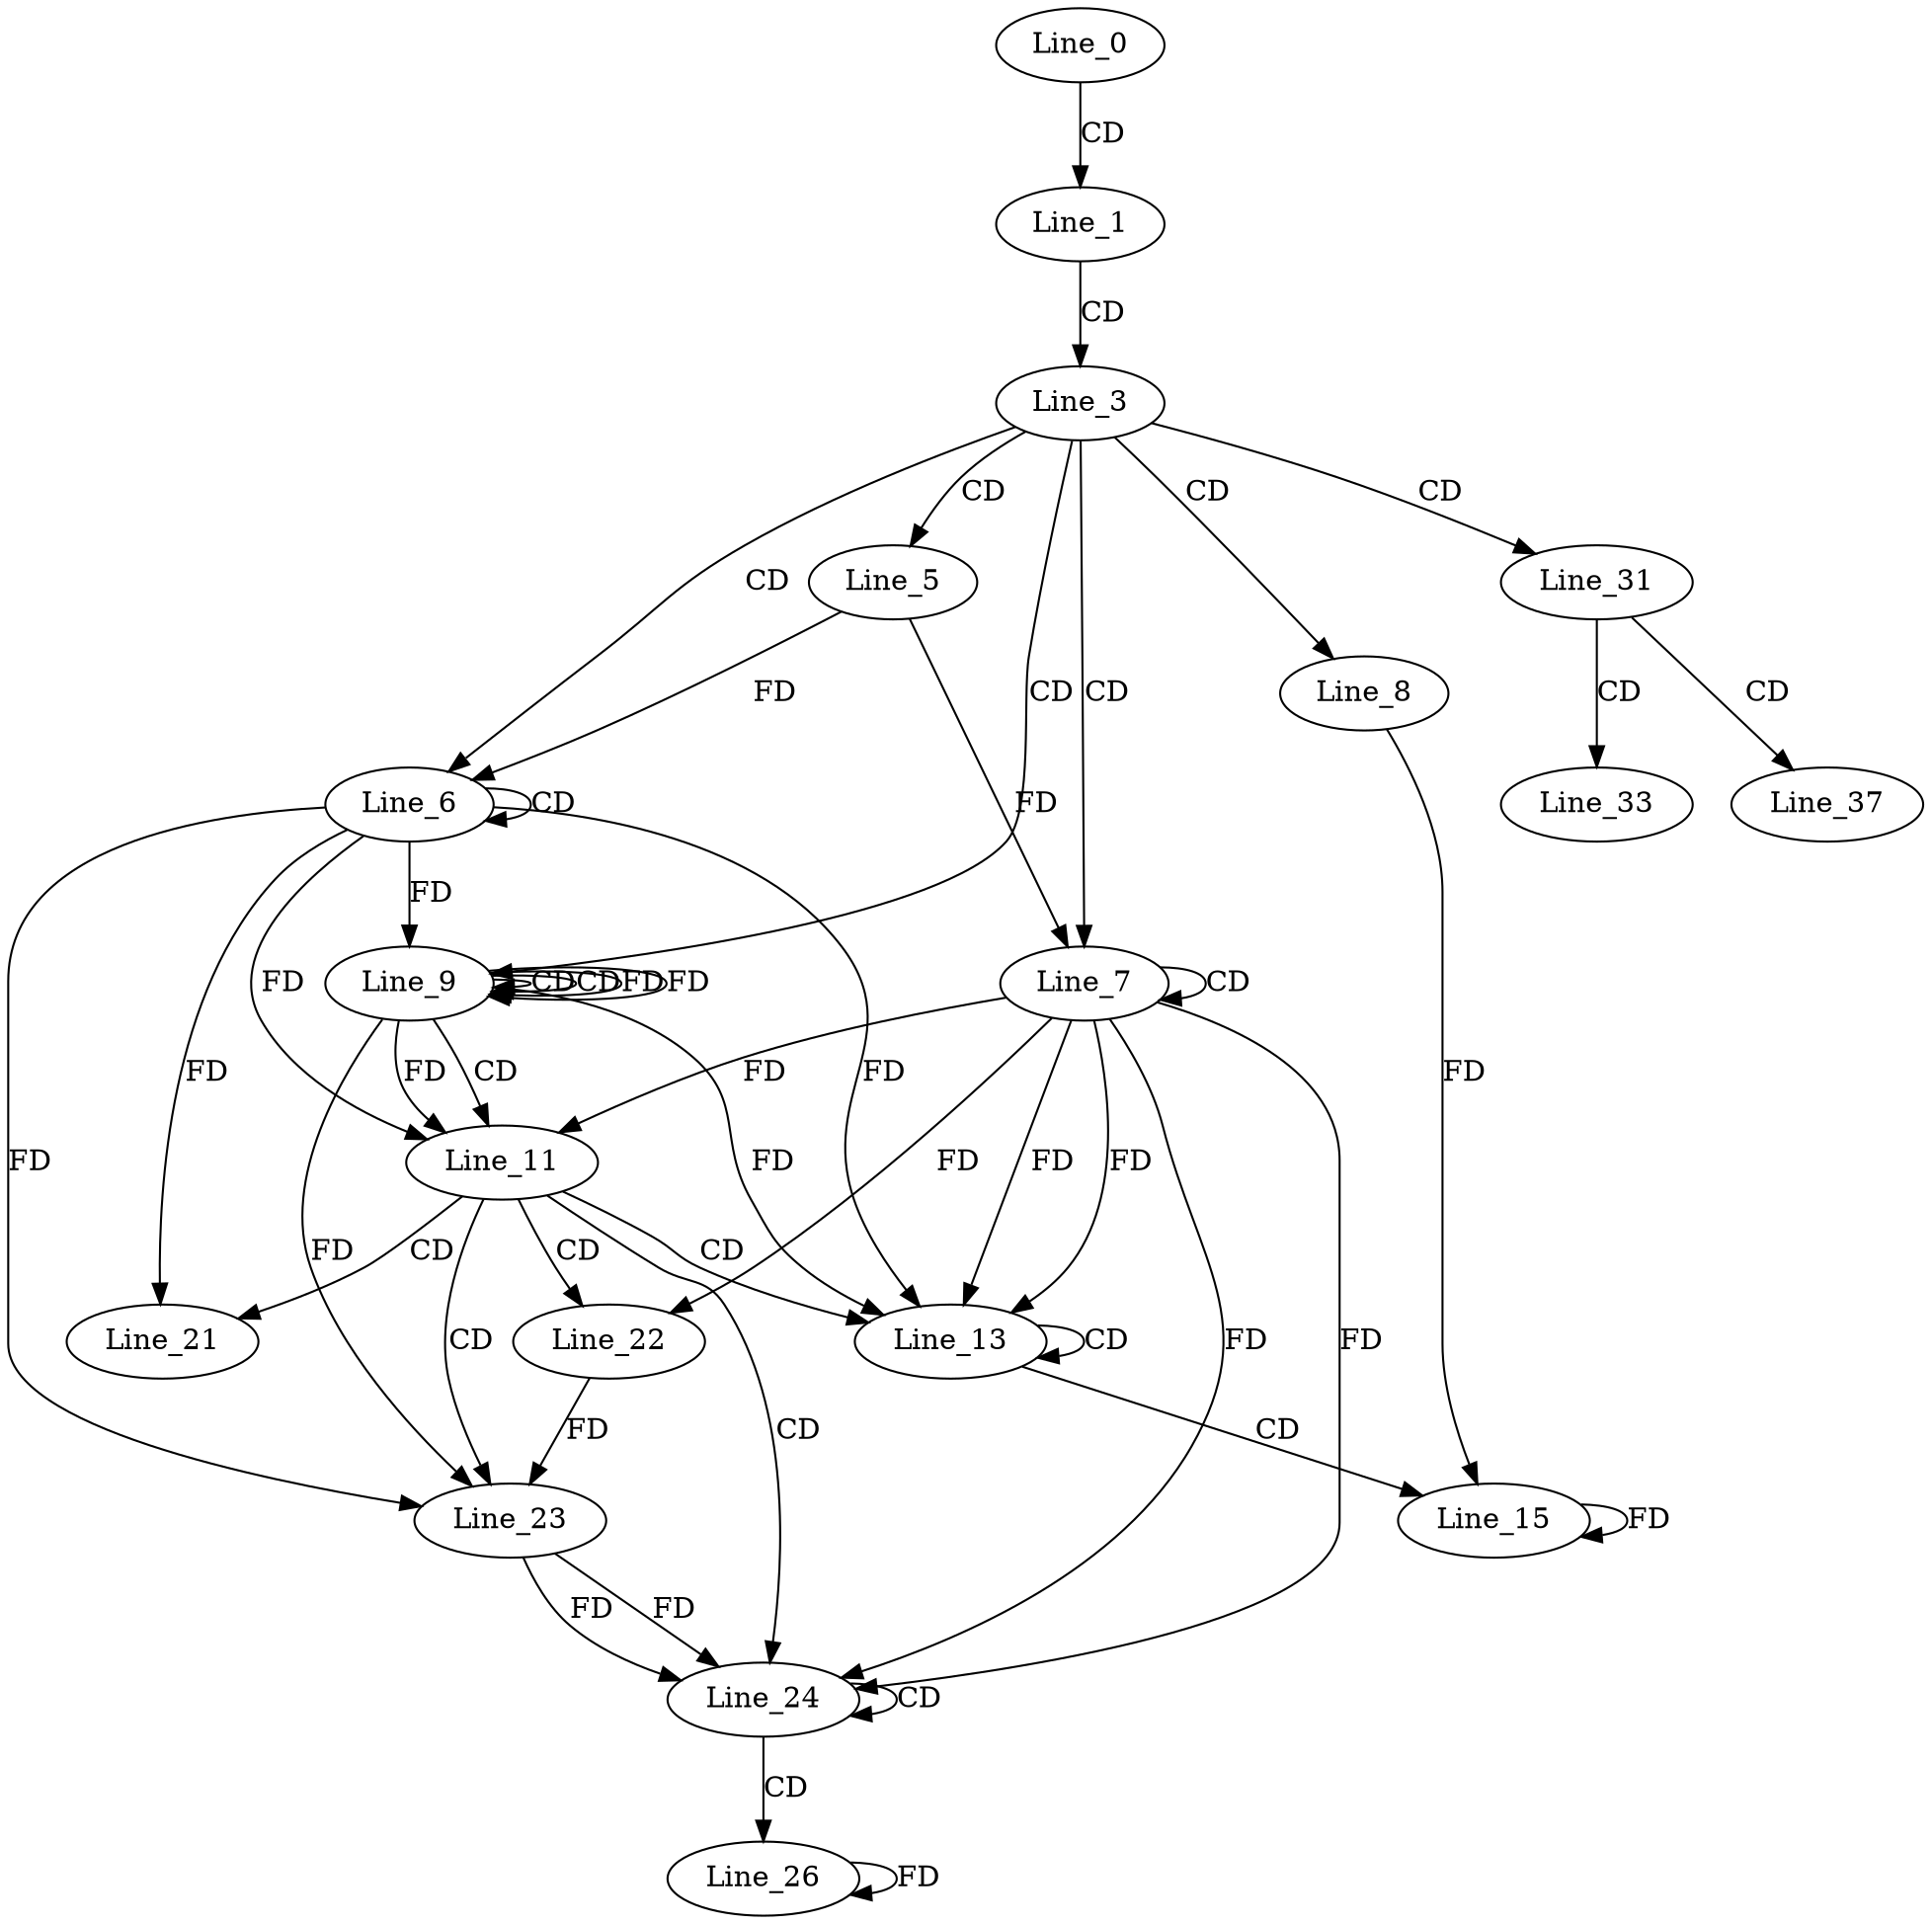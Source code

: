 digraph G {
  Line_0;
  Line_1;
  Line_3;
  Line_5;
  Line_6;
  Line_6;
  Line_7;
  Line_7;
  Line_8;
  Line_9;
  Line_9;
  Line_9;
  Line_9;
  Line_11;
  Line_11;
  Line_11;
  Line_13;
  Line_13;
  Line_13;
  Line_13;
  Line_15;
  Line_21;
  Line_21;
  Line_22;
  Line_22;
  Line_23;
  Line_23;
  Line_23;
  Line_24;
  Line_24;
  Line_26;
  Line_31;
  Line_33;
  Line_37;
  Line_0 -> Line_1 [ label="CD" ];
  Line_1 -> Line_3 [ label="CD" ];
  Line_3 -> Line_5 [ label="CD" ];
  Line_3 -> Line_6 [ label="CD" ];
  Line_6 -> Line_6 [ label="CD" ];
  Line_5 -> Line_6 [ label="FD" ];
  Line_3 -> Line_7 [ label="CD" ];
  Line_7 -> Line_7 [ label="CD" ];
  Line_5 -> Line_7 [ label="FD" ];
  Line_3 -> Line_8 [ label="CD" ];
  Line_3 -> Line_9 [ label="CD" ];
  Line_9 -> Line_9 [ label="CD" ];
  Line_9 -> Line_9 [ label="CD" ];
  Line_6 -> Line_9 [ label="FD" ];
  Line_9 -> Line_9 [ label="FD" ];
  Line_9 -> Line_11 [ label="CD" ];
  Line_9 -> Line_11 [ label="FD" ];
  Line_6 -> Line_11 [ label="FD" ];
  Line_7 -> Line_11 [ label="FD" ];
  Line_11 -> Line_13 [ label="CD" ];
  Line_7 -> Line_13 [ label="FD" ];
  Line_13 -> Line_13 [ label="CD" ];
  Line_7 -> Line_13 [ label="FD" ];
  Line_6 -> Line_13 [ label="FD" ];
  Line_9 -> Line_13 [ label="FD" ];
  Line_13 -> Line_15 [ label="CD" ];
  Line_15 -> Line_15 [ label="FD" ];
  Line_8 -> Line_15 [ label="FD" ];
  Line_11 -> Line_21 [ label="CD" ];
  Line_6 -> Line_21 [ label="FD" ];
  Line_11 -> Line_22 [ label="CD" ];
  Line_7 -> Line_22 [ label="FD" ];
  Line_11 -> Line_23 [ label="CD" ];
  Line_6 -> Line_23 [ label="FD" ];
  Line_9 -> Line_23 [ label="FD" ];
  Line_22 -> Line_23 [ label="FD" ];
  Line_11 -> Line_24 [ label="CD" ];
  Line_23 -> Line_24 [ label="FD" ];
  Line_7 -> Line_24 [ label="FD" ];
  Line_24 -> Line_24 [ label="CD" ];
  Line_23 -> Line_24 [ label="FD" ];
  Line_7 -> Line_24 [ label="FD" ];
  Line_24 -> Line_26 [ label="CD" ];
  Line_26 -> Line_26 [ label="FD" ];
  Line_3 -> Line_31 [ label="CD" ];
  Line_31 -> Line_33 [ label="CD" ];
  Line_31 -> Line_37 [ label="CD" ];
  Line_9 -> Line_9 [ label="FD" ];
}
